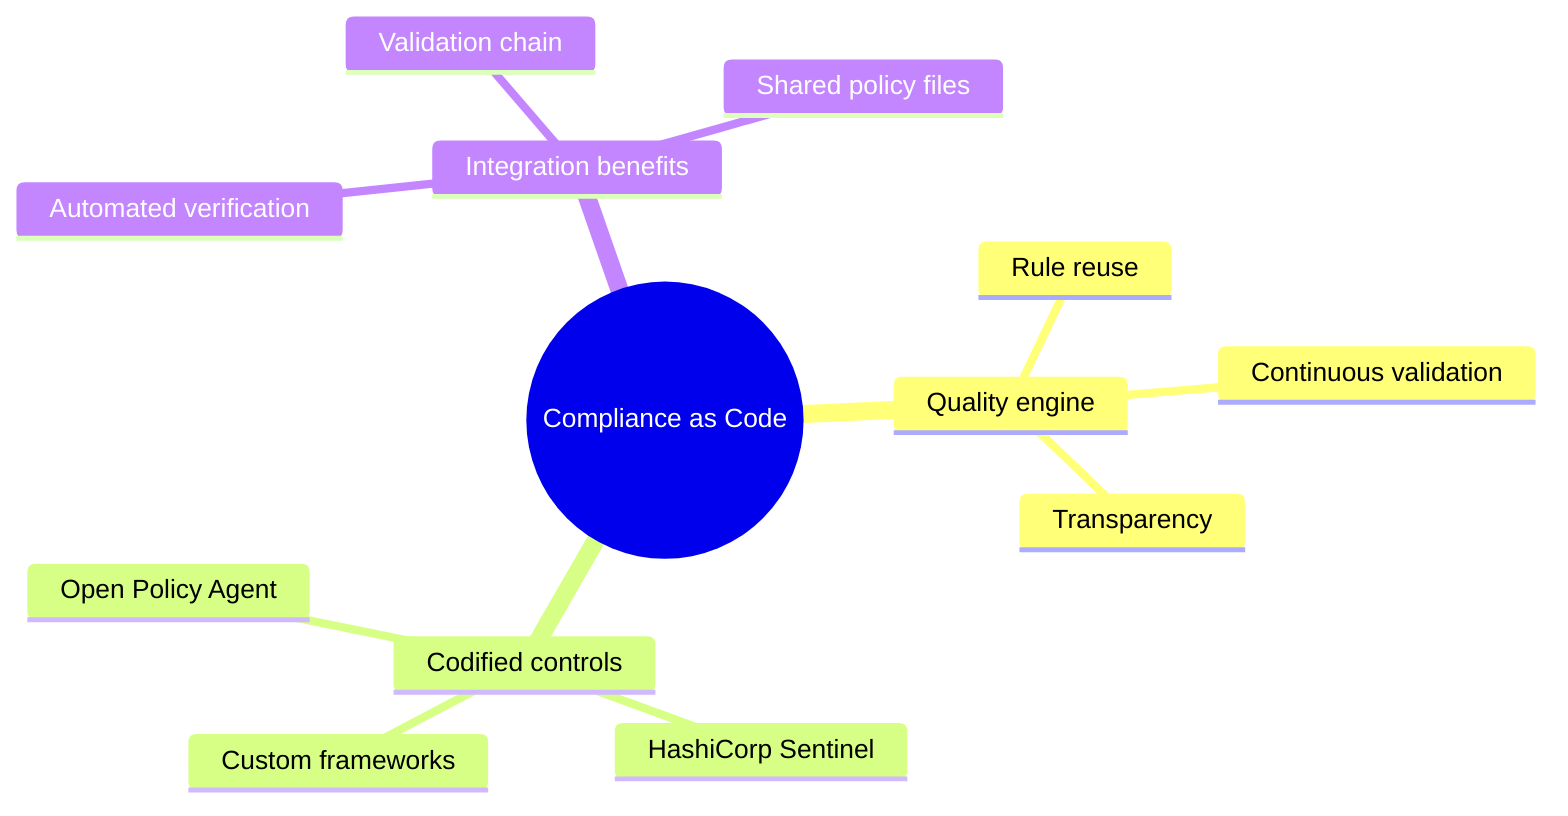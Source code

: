 %%{init: {"theme": "base", "themeVariables": {"primaryColor": "#1E3A8A", "primaryTextColor": "#F8FAFC", "secondaryColor": "#2563EB", "tertiaryColor": "#BFDBFE", "background": "#F8FAFF", "lineColor": "#1E3A8A", "textColor": "#0F172A", "fontFamily": "Inter, 'Segoe UI', sans-serif", "mindmapBranchColor": "#1E3A8A", "mindmapLeafColor": "#2563EB"}}}%%
mindmap
  root((Compliance as Code))
    Quality engine
      Rule reuse
      Continuous validation
      Transparency
    Codified controls
      Open Policy Agent
      HashiCorp Sentinel
      Custom frameworks
    Integration benefits
      Automated verification
      Validation chain
      Shared policy files
